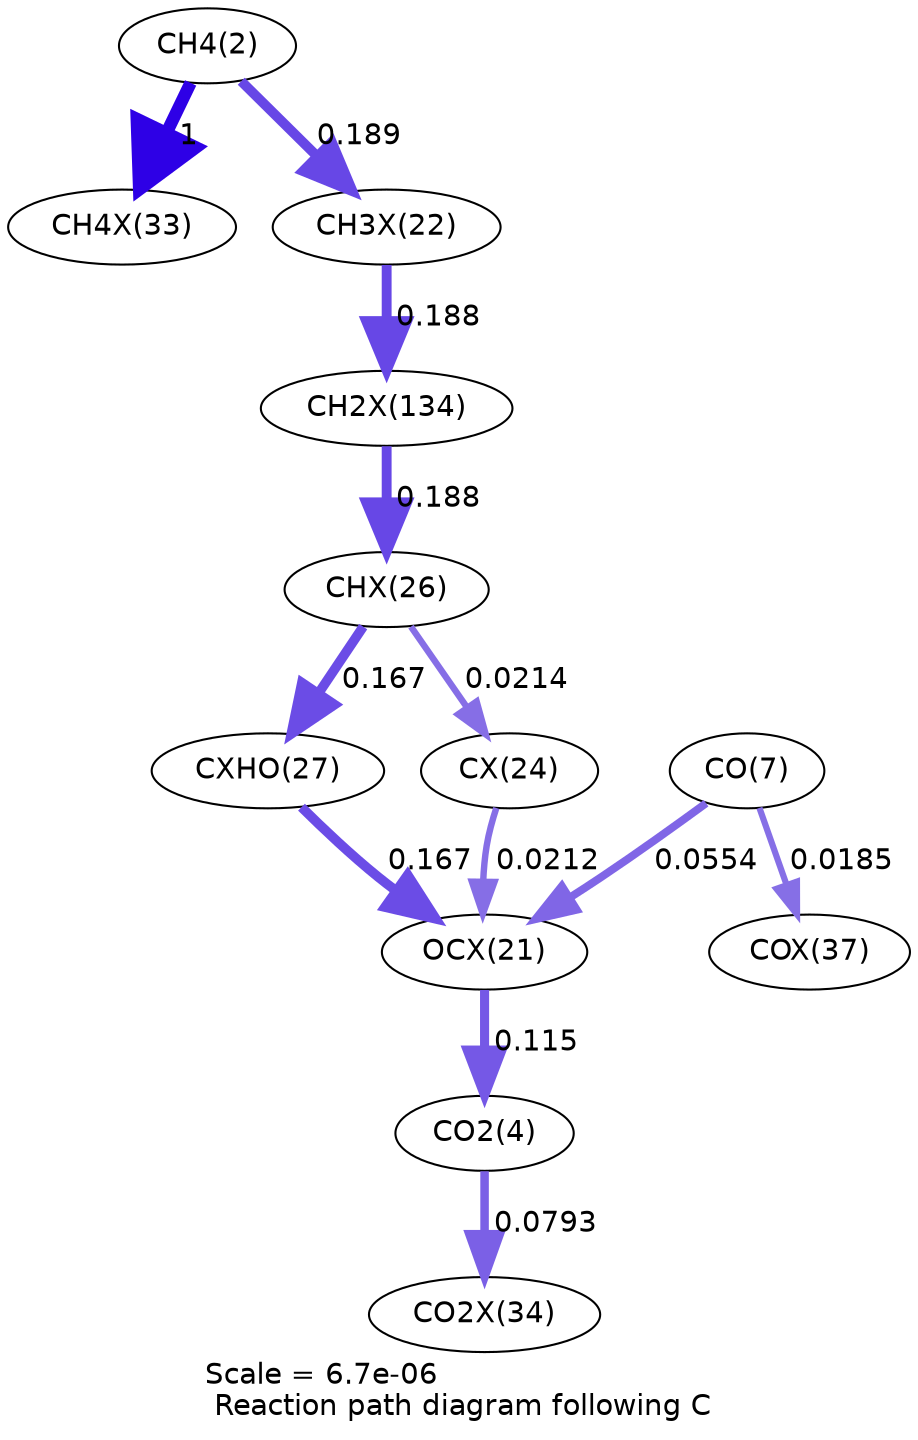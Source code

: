 digraph reaction_paths {
center=1;
s4 -> s30[fontname="Helvetica", penwidth=6, arrowsize=3, color="0.7, 1.5, 0.9"
, label=" 1"];
s4 -> s25[fontname="Helvetica", penwidth=4.74, arrowsize=2.37, color="0.7, 0.689, 0.9"
, label=" 0.189"];
s25 -> s35[fontname="Helvetica", penwidth=4.74, arrowsize=2.37, color="0.7, 0.688, 0.9"
, label=" 0.188"];
s35 -> s28[fontname="Helvetica", penwidth=4.74, arrowsize=2.37, color="0.7, 0.688, 0.9"
, label=" 0.188"];
s28 -> s29[fontname="Helvetica", penwidth=4.65, arrowsize=2.32, color="0.7, 0.667, 0.9"
, label=" 0.167"];
s28 -> s27[fontname="Helvetica", penwidth=3.1, arrowsize=1.55, color="0.7, 0.521, 0.9"
, label=" 0.0214"];
s29 -> s24[fontname="Helvetica", penwidth=4.65, arrowsize=2.32, color="0.7, 0.667, 0.9"
, label=" 0.167"];
s27 -> s24[fontname="Helvetica", penwidth=3.09, arrowsize=1.55, color="0.7, 0.521, 0.9"
, label=" 0.0212"];
s9 -> s24[fontname="Helvetica", penwidth=3.82, arrowsize=1.91, color="0.7, 0.555, 0.9"
, label=" 0.0554"];
s9 -> s34[fontname="Helvetica", penwidth=2.99, arrowsize=1.49, color="0.7, 0.518, 0.9"
, label=" 0.0185"];
s24 -> s6[fontname="Helvetica", penwidth=4.37, arrowsize=2.18, color="0.7, 0.615, 0.9"
, label=" 0.115"];
s6 -> s31[fontname="Helvetica", penwidth=4.09, arrowsize=2.04, color="0.7, 0.579, 0.9"
, label=" 0.0793"];
s4 [ fontname="Helvetica", label="CH4(2)"];
s6 [ fontname="Helvetica", label="CO2(4)"];
s9 [ fontname="Helvetica", label="CO(7)"];
s24 [ fontname="Helvetica", label="OCX(21)"];
s25 [ fontname="Helvetica", label="CH3X(22)"];
s27 [ fontname="Helvetica", label="CX(24)"];
s28 [ fontname="Helvetica", label="CHX(26)"];
s29 [ fontname="Helvetica", label="CXHO(27)"];
s30 [ fontname="Helvetica", label="CH4X(33)"];
s31 [ fontname="Helvetica", label="CO2X(34)"];
s34 [ fontname="Helvetica", label="COX(37)"];
s35 [ fontname="Helvetica", label="CH2X(134)"];
 label = "Scale = 6.7e-06\l Reaction path diagram following C";
 fontname = "Helvetica";
}
